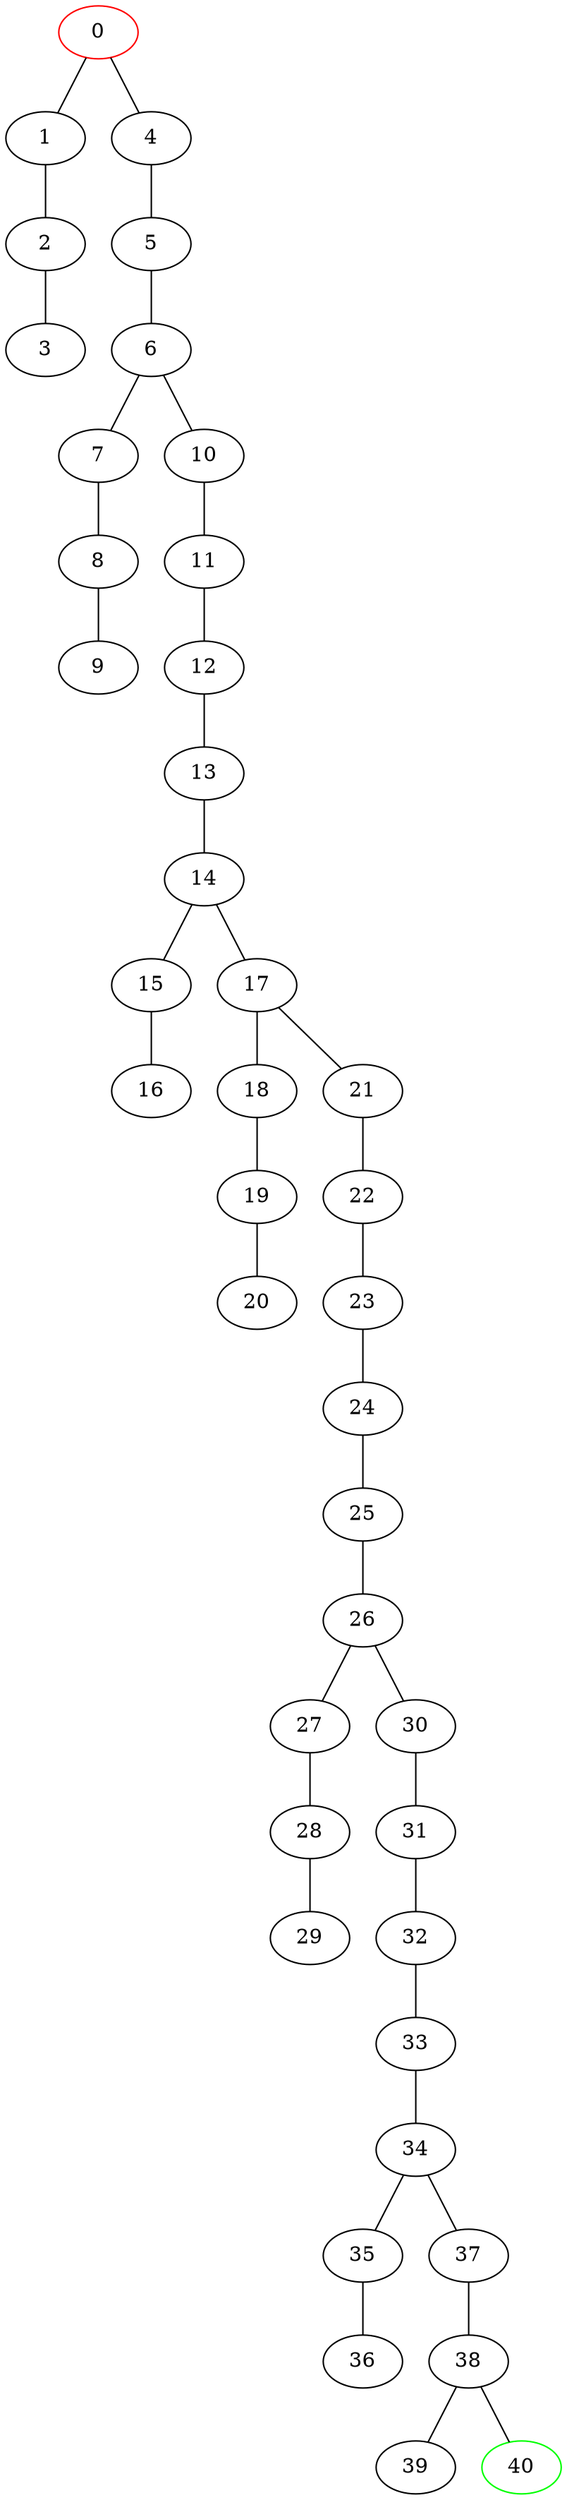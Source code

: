 strict graph grafo {
  0 [weight =  0.00, pos = "0,4!", color = red];
  1 [weight =  1.00, pos = "2,4!"];
  2 [weight =  2.00, pos = "2,3!"];
  3 [weight =  3.00, pos = "1,3!"];
  4 [weight =  4.00, pos = "0,2!"];
  5 [weight =  5.00, pos = "1,2!"];
  6 [weight =  6.00, pos = "1,1!"];
  7 [weight =  7.00, pos = "2,1!"];
  8 [weight =  8.00, pos = "2,2!"];
  9 [weight =  9.00, pos = "3,2!"];
  10 [weight = 10.00, pos = "0,1!"];
  11 [weight = 11.00, pos = "0,0!"];
  12 [weight = 12.00, pos = "3,0!"];
  13 [weight = 13.00, pos = "3,1!"];
  14 [weight = 14.00, pos = "4,1!"];
  15 [weight = 15.00, pos = "4,0!"];
  16 [weight = 16.00, pos = "5,0!"];
  17 [weight = 17.00, pos = "4,2!"];
  18 [weight = 18.00, pos = "5,2!"];
  19 [weight = 19.00, pos = "5,1!"];
  20 [weight = 20.00, pos = "6,1!"];
  21 [weight = 21.00, pos = "4,3!"];
  22 [weight = 22.00, pos = "3,3!"];
  23 [weight = 23.00, pos = "3,4!"];
  24 [weight = 24.00, pos = "5,4!"];
  25 [weight = 25.00, pos = "5,3!"];
  26 [weight = 26.00, pos = "6,3!"];
  27 [weight = 27.00, pos = "6,2!"];
  28 [weight = 28.00, pos = "7,2!"];
  29 [weight = 29.00, pos = "7,3!"];
  30 [weight = 30.00, pos = "6,4!"];
  31 [weight = 31.00, pos = "9,4!"];
  32 [weight = 32.00, pos = "9,3!"];
  33 [weight = 33.00, pos = "8,3!"];
  34 [weight = 34.00, pos = "8,1!"];
  35 [weight = 35.00, pos = "9,1!"];
  36 [weight = 36.00, pos = "9,2!"];
  37 [weight = 37.00, pos = "7,1!"];
  38 [weight = 38.00, pos = "7,0!"];
  39 [weight = 39.00, pos = "6,0!"];
  40 [weight = 40.00, pos = "9,0!", color = green];

  0 -- 1
  0 -- 4
  1 -- 2
  2 -- 3
  4 -- 5
  5 -- 6
  6 -- 7
  6 -- 10
  7 -- 8
  8 -- 9
  10 -- 11
  11 -- 12
  12 -- 13
  13 -- 14
  14 -- 15
  14 -- 17
  15 -- 16
  17 -- 18
  17 -- 21
  18 -- 19
  19 -- 20
  21 -- 22
  22 -- 23
  23 -- 24
  24 -- 25
  25 -- 26
  26 -- 27
  26 -- 30
  27 -- 28
  28 -- 29
  30 -- 31
  31 -- 32
  32 -- 33
  33 -- 34
  34 -- 35
  34 -- 37
  35 -- 36
  37 -- 38
  38 -- 39
  38 -- 40
}
